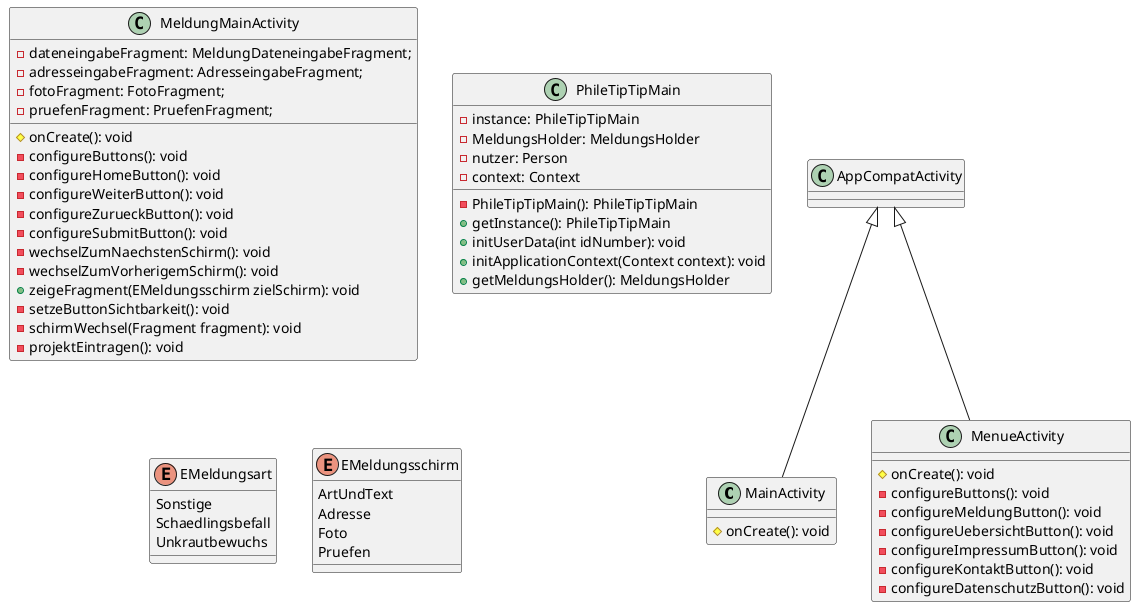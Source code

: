 @startuml
'https://plantuml.com/class-diagram

class MainActivity{
#onCreate(): void
}

class MenueActivity{
#onCreate(): void
-configureButtons(): void
-configureMeldungButton(): void
-configureUebersichtButton(): void
-configureImpressumButton(): void
-configureKontaktButton(): void
-configureDatenschutzButton(): void
}

class MeldungMainActivity{
-dateneingabeFragment: MeldungDateneingabeFragment;
-adresseingabeFragment: AdresseingabeFragment;
-fotoFragment: FotoFragment;
-pruefenFragment: PruefenFragment;

#onCreate(): void
-configureButtons(): void
-configureHomeButton(): void
-configureWeiterButton(): void
-configureZurueckButton(): void
-configureSubmitButton(): void
-wechselZumNaechstenSchirm(): void
-wechselZumVorherigemSchirm(): void
+zeigeFragment(EMeldungsschirm zielSchirm): void
-setzeButtonSichtbarkeit(): void
-schirmWechsel(Fragment fragment): void
-projektEintragen(): void
}

class PhileTipTipMain{
-instance: PhileTipTipMain
-MeldungsHolder: MeldungsHolder
-nutzer: Person
-context: Context

-PhileTipTipMain(): PhileTipTipMain
+getInstance(): PhileTipTipMain
+initUserData(int idNumber): void
+initApplicationContext(Context context): void
+getMeldungsHolder(): MeldungsHolder
}

class MainActivity extends AppCompatActivity
class MenueActivity extends AppCompatActivity


enum EMeldungsart {
Sonstige
Schaedlingsbefall
Unkrautbewuchs
}

enum EMeldungsschirm {
ArtUndText
Adresse
Foto
Pruefen
}
@enduml
